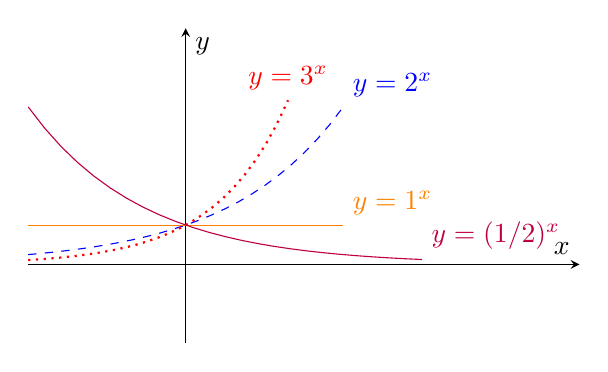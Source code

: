\begin{tikzpicture}
  \begin{axis}[
  x=10mm, y=5mm,
  xmax=5, ymax=6, ymin=-2,
  ticks=none,
  xlabel=$x$, ylabel=$y$,
  axis lines=middle]
  \addplot[blue, dashed, domain=-2:2]  {pow(2,x)} node[above right]{$y=2^x$};
  \addplot[red, dotted, thick, domain=-2:1.3]  {pow(3,x)} node[above]{$y=3^x$};
  \addplot[orange, domain=-2:2]  {1} node[above right]{$y=1^x$};
  \addplot[purple, domain=-2:3]  {pow(.5, x)} node[above right]{$y=(1/2)^x$};
\end{axis}
\end{tikzpicture}